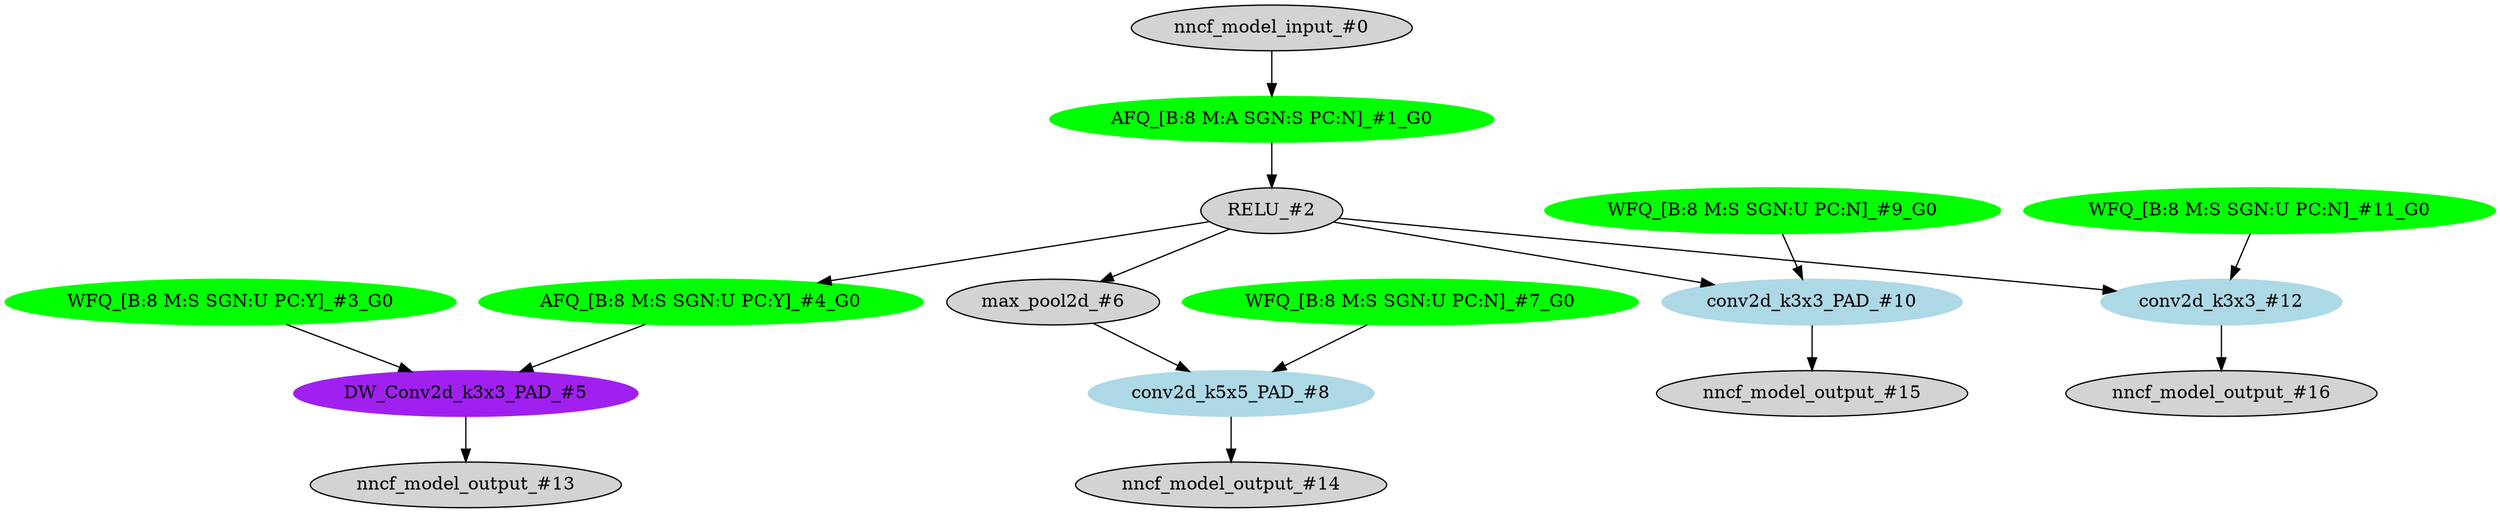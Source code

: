 strict digraph  {
"0 /nncf_model_input" [id=0, label="nncf_model_input_#0", scope="", style=filled, type=nncf_model_input];
"1 AsymmetricQuantizer/asymmetric_quantize" [color=green, id=1, label="AFQ_[B:8 M:A SGN:S PC:N]_#1_G0", scope=AsymmetricQuantizer, style=filled, type=asymmetric_quantize];
"2 MultiBranchesModel/ReLU/RELU" [id=2, label="RELU_#2", scope="MultiBranchesModel/ReLU", style=filled, type=RELU];
"3 MultiBranchesModel/NNCFConv2d[conv_a]/ModuleDict[pre_ops]/UpdateWeight[0]/SymmetricQuantizer[op]/symmetric_quantize" [color=green, id=3, label="WFQ_[B:8 M:S SGN:U PC:Y]_#3_G0", scope="MultiBranchesModel/NNCFConv2d[conv_a]/ModuleDict[pre_ops]/UpdateWeight[0]/SymmetricQuantizer[op]", style=filled, type=symmetric_quantize];
"4 MultiBranchesModel/NNCFConv2d[conv_a]/SymmetricQuantizer/symmetric_quantize" [color=green, id=4, label="AFQ_[B:8 M:S SGN:U PC:Y]_#4_G0", scope="MultiBranchesModel/NNCFConv2d[conv_a]/SymmetricQuantizer", style=filled, type=symmetric_quantize];
"5 MultiBranchesModel/NNCFConv2d[conv_a]/conv2d" [color=purple, id=5, label="DW_Conv2d_k3x3_PAD_#5", scope="MultiBranchesModel/NNCFConv2d[conv_a]", style=filled, type=conv2d];
"6 MultiBranchesModel/MaxPool2d[max_pool_b]/max_pool2d" [id=6, label="max_pool2d_#6", scope="MultiBranchesModel/MaxPool2d[max_pool_b]", style=filled, type=max_pool2d];
"7 MultiBranchesModel/NNCFConv2d[conv_b]/ModuleDict[pre_ops]/UpdateWeight[0]/SymmetricQuantizer[op]/symmetric_quantize" [color=green, id=7, label="WFQ_[B:8 M:S SGN:U PC:N]_#7_G0", scope="MultiBranchesModel/NNCFConv2d[conv_b]/ModuleDict[pre_ops]/UpdateWeight[0]/SymmetricQuantizer[op]", style=filled, type=symmetric_quantize];
"8 MultiBranchesModel/NNCFConv2d[conv_b]/conv2d" [color=lightblue, id=8, label="conv2d_k5x5_PAD_#8", scope="MultiBranchesModel/NNCFConv2d[conv_b]", style=filled, type=conv2d];
"9 MultiBranchesModel/NNCFConv2d[conv_c]/ModuleDict[pre_ops]/UpdateWeight[0]/SymmetricQuantizer[op]/symmetric_quantize" [color=green, id=9, label="WFQ_[B:8 M:S SGN:U PC:N]_#9_G0", scope="MultiBranchesModel/NNCFConv2d[conv_c]/ModuleDict[pre_ops]/UpdateWeight[0]/SymmetricQuantizer[op]", style=filled, type=symmetric_quantize];
"10 MultiBranchesModel/NNCFConv2d[conv_c]/conv2d" [color=lightblue, id=10, label="conv2d_k3x3_PAD_#10", scope="MultiBranchesModel/NNCFConv2d[conv_c]", style=filled, type=conv2d];
"11 MultiBranchesModel/NNCFConv2d[conv_d]/ModuleDict[pre_ops]/UpdateWeight[0]/SymmetricQuantizer[op]/symmetric_quantize" [color=green, id=11, label="WFQ_[B:8 M:S SGN:U PC:N]_#11_G0", scope="MultiBranchesModel/NNCFConv2d[conv_d]/ModuleDict[pre_ops]/UpdateWeight[0]/SymmetricQuantizer[op]", style=filled, type=symmetric_quantize];
"12 MultiBranchesModel/NNCFConv2d[conv_d]/conv2d" [color=lightblue, id=12, label="conv2d_k3x3_#12", scope="MultiBranchesModel/NNCFConv2d[conv_d]", style=filled, type=conv2d];
"13 /nncf_model_output" [id=13, label="nncf_model_output_#13", scope="", style=filled, type=nncf_model_output];
"14 /nncf_model_output" [id=14, label="nncf_model_output_#14", scope="", style=filled, type=nncf_model_output];
"15 /nncf_model_output" [id=15, label="nncf_model_output_#15", scope="", style=filled, type=nncf_model_output];
"16 /nncf_model_output" [id=16, label="nncf_model_output_#16", scope="", style=filled, type=nncf_model_output];
"0 /nncf_model_input" -> "1 AsymmetricQuantizer/asymmetric_quantize";
"1 AsymmetricQuantizer/asymmetric_quantize" -> "2 MultiBranchesModel/ReLU/RELU";
"2 MultiBranchesModel/ReLU/RELU" -> "4 MultiBranchesModel/NNCFConv2d[conv_a]/SymmetricQuantizer/symmetric_quantize";
"2 MultiBranchesModel/ReLU/RELU" -> "6 MultiBranchesModel/MaxPool2d[max_pool_b]/max_pool2d";
"2 MultiBranchesModel/ReLU/RELU" -> "10 MultiBranchesModel/NNCFConv2d[conv_c]/conv2d";
"2 MultiBranchesModel/ReLU/RELU" -> "12 MultiBranchesModel/NNCFConv2d[conv_d]/conv2d";
"3 MultiBranchesModel/NNCFConv2d[conv_a]/ModuleDict[pre_ops]/UpdateWeight[0]/SymmetricQuantizer[op]/symmetric_quantize" -> "5 MultiBranchesModel/NNCFConv2d[conv_a]/conv2d";
"4 MultiBranchesModel/NNCFConv2d[conv_a]/SymmetricQuantizer/symmetric_quantize" -> "5 MultiBranchesModel/NNCFConv2d[conv_a]/conv2d";
"5 MultiBranchesModel/NNCFConv2d[conv_a]/conv2d" -> "13 /nncf_model_output";
"6 MultiBranchesModel/MaxPool2d[max_pool_b]/max_pool2d" -> "8 MultiBranchesModel/NNCFConv2d[conv_b]/conv2d";
"7 MultiBranchesModel/NNCFConv2d[conv_b]/ModuleDict[pre_ops]/UpdateWeight[0]/SymmetricQuantizer[op]/symmetric_quantize" -> "8 MultiBranchesModel/NNCFConv2d[conv_b]/conv2d";
"8 MultiBranchesModel/NNCFConv2d[conv_b]/conv2d" -> "14 /nncf_model_output";
"9 MultiBranchesModel/NNCFConv2d[conv_c]/ModuleDict[pre_ops]/UpdateWeight[0]/SymmetricQuantizer[op]/symmetric_quantize" -> "10 MultiBranchesModel/NNCFConv2d[conv_c]/conv2d";
"10 MultiBranchesModel/NNCFConv2d[conv_c]/conv2d" -> "15 /nncf_model_output";
"11 MultiBranchesModel/NNCFConv2d[conv_d]/ModuleDict[pre_ops]/UpdateWeight[0]/SymmetricQuantizer[op]/symmetric_quantize" -> "12 MultiBranchesModel/NNCFConv2d[conv_d]/conv2d";
"12 MultiBranchesModel/NNCFConv2d[conv_d]/conv2d" -> "16 /nncf_model_output";
}
